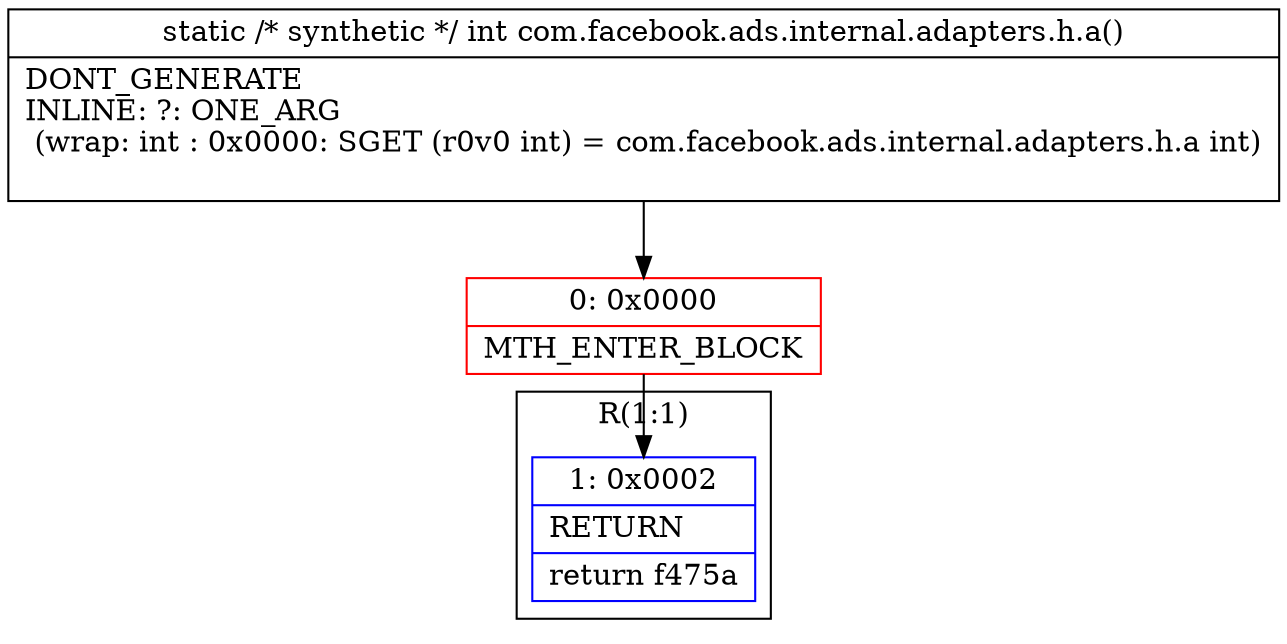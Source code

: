 digraph "CFG forcom.facebook.ads.internal.adapters.h.a()I" {
subgraph cluster_Region_704680219 {
label = "R(1:1)";
node [shape=record,color=blue];
Node_1 [shape=record,label="{1\:\ 0x0002|RETURN\l|return f475a\l}"];
}
Node_0 [shape=record,color=red,label="{0\:\ 0x0000|MTH_ENTER_BLOCK\l}"];
MethodNode[shape=record,label="{static \/* synthetic *\/ int com.facebook.ads.internal.adapters.h.a()  | DONT_GENERATE\lINLINE: ?: ONE_ARG  \l  (wrap: int : 0x0000: SGET  (r0v0 int) =  com.facebook.ads.internal.adapters.h.a int)\l\l}"];
MethodNode -> Node_0;
Node_0 -> Node_1;
}

